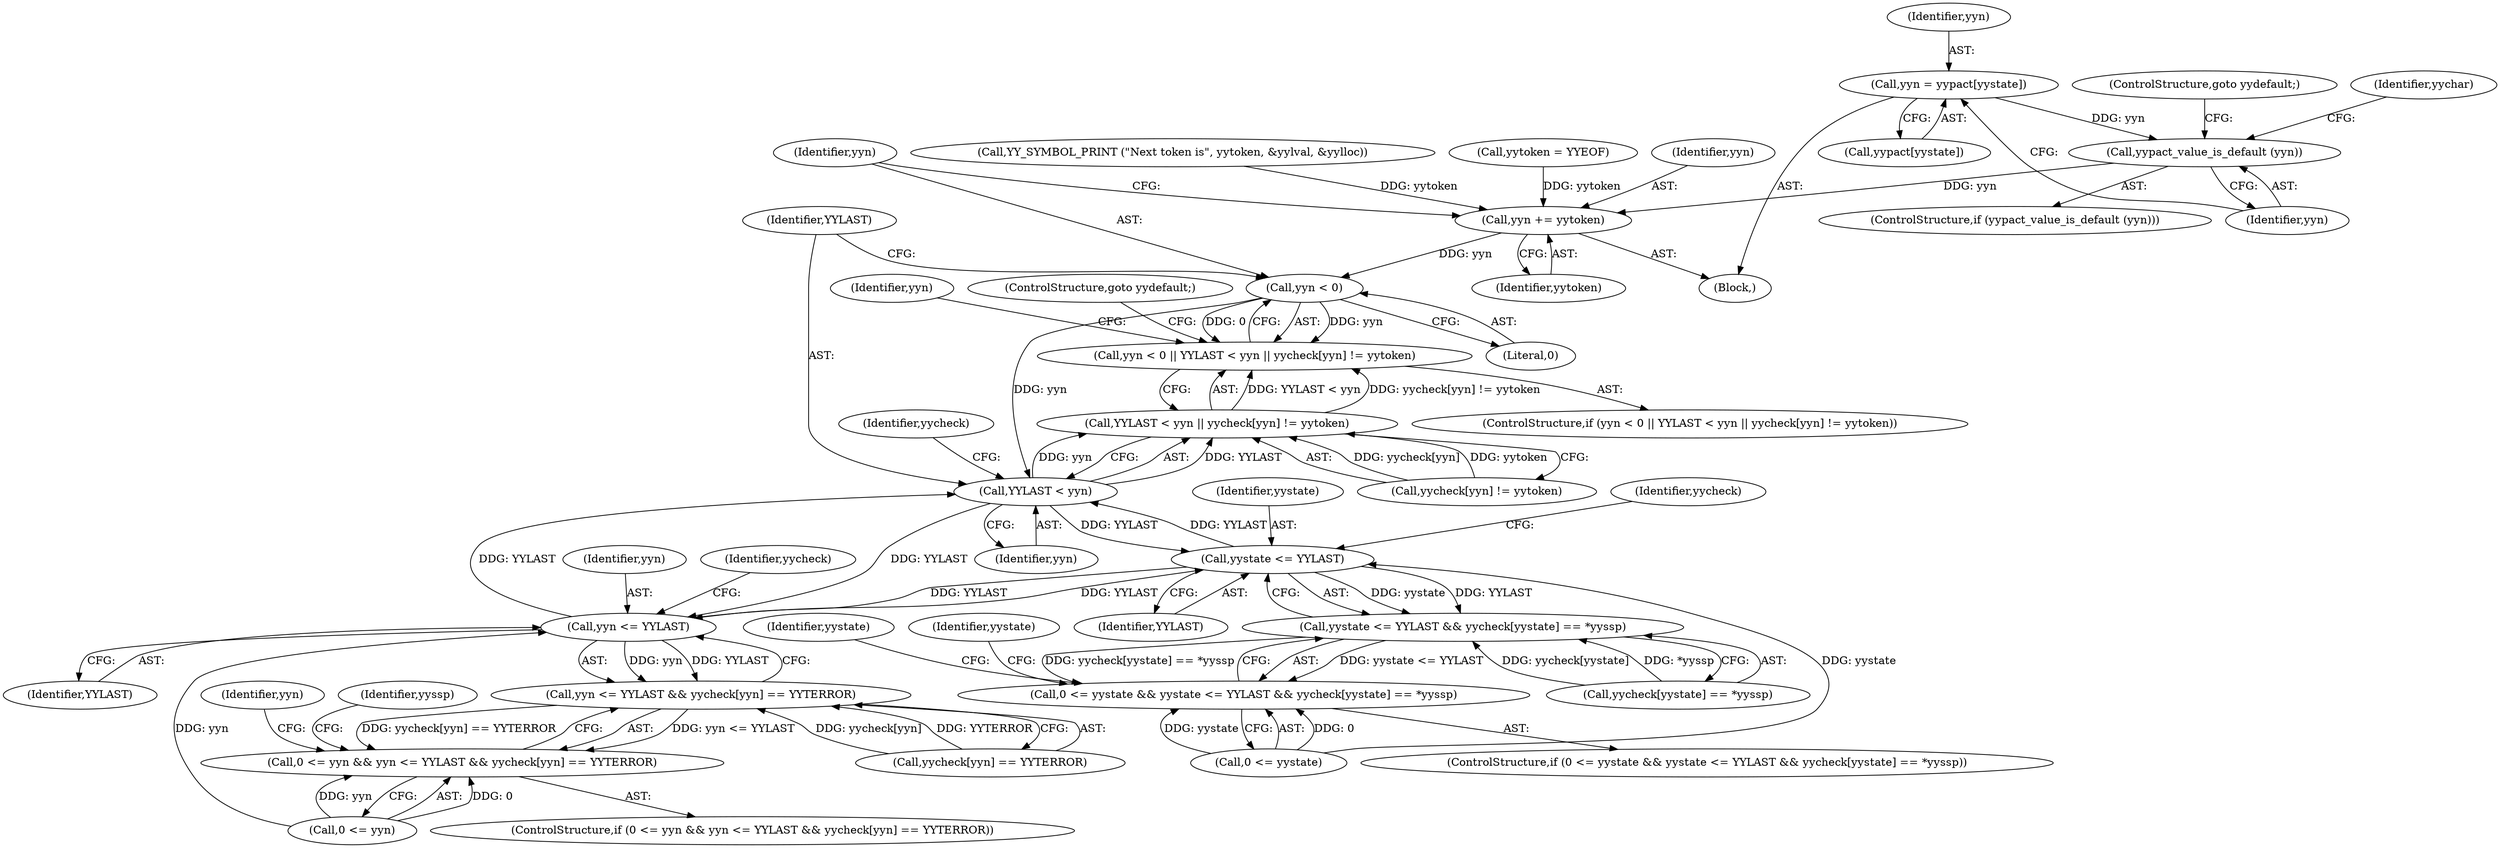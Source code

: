 digraph "0_yara_10e8bd3071677dd1fa76beeef4bc2fc427cea5e7_0@array" {
"1000364" [label="(Call,yyn = yypact[yystate])"];
"1000370" [label="(Call,yypact_value_is_default (yyn))"];
"1000416" [label="(Call,yyn += yytoken)"];
"1000421" [label="(Call,yyn < 0)"];
"1000420" [label="(Call,yyn < 0 || YYLAST < yyn || yycheck[yyn] != yytoken)"];
"1000425" [label="(Call,YYLAST < yyn)"];
"1000424" [label="(Call,YYLAST < yyn || yycheck[yyn] != yytoken)"];
"1001385" [label="(Call,yystate <= YYLAST)"];
"1001384" [label="(Call,yystate <= YYLAST && yycheck[yystate] == *yyssp)"];
"1001380" [label="(Call,0 <= yystate && yystate <= YYLAST && yycheck[yystate] == *yyssp)"];
"1001499" [label="(Call,yyn <= YYLAST)"];
"1001498" [label="(Call,yyn <= YYLAST && yycheck[yyn] == YYTERROR)"];
"1001494" [label="(Call,0 <= yyn && yyn <= YYLAST && yycheck[yyn] == YYTERROR)"];
"1001388" [label="(Call,yycheck[yystate] == *yyssp)"];
"1001495" [label="(Call,0 <= yyn)"];
"1001493" [label="(ControlStructure,if (0 <= yyn && yyn <= YYLAST && yycheck[yyn] == YYTERROR))"];
"1000435" [label="(Identifier,yyn)"];
"1000396" [label="(Call,yytoken = YYEOF)"];
"1000417" [label="(Identifier,yyn)"];
"1000427" [label="(Identifier,yyn)"];
"1000369" [label="(ControlStructure,if (yypact_value_is_default (yyn)))"];
"1000416" [label="(Call,yyn += yytoken)"];
"1000418" [label="(Identifier,yytoken)"];
"1000364" [label="(Call,yyn = yypact[yystate])"];
"1001380" [label="(Call,0 <= yystate && yystate <= YYLAST && yycheck[yystate] == *yyssp)"];
"1001381" [label="(Call,0 <= yystate)"];
"1000423" [label="(Literal,0)"];
"1001494" [label="(Call,0 <= yyn && yyn <= YYLAST && yycheck[yyn] == YYTERROR)"];
"1001401" [label="(Identifier,yystate)"];
"1000424" [label="(Call,YYLAST < yyn || yycheck[yyn] != yytoken)"];
"1000197" [label="(Block,)"];
"1000419" [label="(ControlStructure,if (yyn < 0 || YYLAST < yyn || yycheck[yyn] != yytoken))"];
"1001386" [label="(Identifier,yystate)"];
"1001509" [label="(Identifier,yyn)"];
"1000425" [label="(Call,YYLAST < yyn)"];
"1001385" [label="(Call,yystate <= YYLAST)"];
"1001387" [label="(Identifier,YYLAST)"];
"1001501" [label="(Identifier,YYLAST)"];
"1001379" [label="(ControlStructure,if (0 <= yystate && yystate <= YYLAST && yycheck[yystate] == *yyssp))"];
"1000375" [label="(Identifier,yychar)"];
"1000433" [label="(ControlStructure,goto yydefault;)"];
"1000370" [label="(Call,yypact_value_is_default (yyn))"];
"1001498" [label="(Call,yyn <= YYLAST && yycheck[yyn] == YYTERROR)"];
"1001384" [label="(Call,yystate <= YYLAST && yycheck[yystate] == *yyssp)"];
"1000365" [label="(Identifier,yyn)"];
"1000409" [label="(Call,YY_SYMBOL_PRINT (\"Next token is\", yytoken, &yylval, &yylloc))"];
"1001390" [label="(Identifier,yycheck)"];
"1000371" [label="(Identifier,yyn)"];
"1000420" [label="(Call,yyn < 0 || YYLAST < yyn || yycheck[yyn] != yytoken)"];
"1001395" [label="(Identifier,yystate)"];
"1001502" [label="(Call,yycheck[yyn] == YYTERROR)"];
"1000426" [label="(Identifier,YYLAST)"];
"1000366" [label="(Call,yypact[yystate])"];
"1000422" [label="(Identifier,yyn)"];
"1000372" [label="(ControlStructure,goto yydefault;)"];
"1000421" [label="(Call,yyn < 0)"];
"1001520" [label="(Identifier,yyssp)"];
"1001500" [label="(Identifier,yyn)"];
"1001499" [label="(Call,yyn <= YYLAST)"];
"1000428" [label="(Call,yycheck[yyn] != yytoken)"];
"1000430" [label="(Identifier,yycheck)"];
"1001504" [label="(Identifier,yycheck)"];
"1000364" -> "1000197"  [label="AST: "];
"1000364" -> "1000366"  [label="CFG: "];
"1000365" -> "1000364"  [label="AST: "];
"1000366" -> "1000364"  [label="AST: "];
"1000371" -> "1000364"  [label="CFG: "];
"1000364" -> "1000370"  [label="DDG: yyn"];
"1000370" -> "1000369"  [label="AST: "];
"1000370" -> "1000371"  [label="CFG: "];
"1000371" -> "1000370"  [label="AST: "];
"1000372" -> "1000370"  [label="CFG: "];
"1000375" -> "1000370"  [label="CFG: "];
"1000370" -> "1000416"  [label="DDG: yyn"];
"1000416" -> "1000197"  [label="AST: "];
"1000416" -> "1000418"  [label="CFG: "];
"1000417" -> "1000416"  [label="AST: "];
"1000418" -> "1000416"  [label="AST: "];
"1000422" -> "1000416"  [label="CFG: "];
"1000396" -> "1000416"  [label="DDG: yytoken"];
"1000409" -> "1000416"  [label="DDG: yytoken"];
"1000416" -> "1000421"  [label="DDG: yyn"];
"1000421" -> "1000420"  [label="AST: "];
"1000421" -> "1000423"  [label="CFG: "];
"1000422" -> "1000421"  [label="AST: "];
"1000423" -> "1000421"  [label="AST: "];
"1000426" -> "1000421"  [label="CFG: "];
"1000420" -> "1000421"  [label="CFG: "];
"1000421" -> "1000420"  [label="DDG: yyn"];
"1000421" -> "1000420"  [label="DDG: 0"];
"1000421" -> "1000425"  [label="DDG: yyn"];
"1000420" -> "1000419"  [label="AST: "];
"1000420" -> "1000424"  [label="CFG: "];
"1000424" -> "1000420"  [label="AST: "];
"1000433" -> "1000420"  [label="CFG: "];
"1000435" -> "1000420"  [label="CFG: "];
"1000424" -> "1000420"  [label="DDG: YYLAST < yyn"];
"1000424" -> "1000420"  [label="DDG: yycheck[yyn] != yytoken"];
"1000425" -> "1000424"  [label="AST: "];
"1000425" -> "1000427"  [label="CFG: "];
"1000426" -> "1000425"  [label="AST: "];
"1000427" -> "1000425"  [label="AST: "];
"1000430" -> "1000425"  [label="CFG: "];
"1000424" -> "1000425"  [label="CFG: "];
"1000425" -> "1000424"  [label="DDG: YYLAST"];
"1000425" -> "1000424"  [label="DDG: yyn"];
"1001385" -> "1000425"  [label="DDG: YYLAST"];
"1001499" -> "1000425"  [label="DDG: YYLAST"];
"1000425" -> "1001385"  [label="DDG: YYLAST"];
"1000425" -> "1001499"  [label="DDG: YYLAST"];
"1000424" -> "1000428"  [label="CFG: "];
"1000428" -> "1000424"  [label="AST: "];
"1000428" -> "1000424"  [label="DDG: yycheck[yyn]"];
"1000428" -> "1000424"  [label="DDG: yytoken"];
"1001385" -> "1001384"  [label="AST: "];
"1001385" -> "1001387"  [label="CFG: "];
"1001386" -> "1001385"  [label="AST: "];
"1001387" -> "1001385"  [label="AST: "];
"1001390" -> "1001385"  [label="CFG: "];
"1001384" -> "1001385"  [label="CFG: "];
"1001385" -> "1001384"  [label="DDG: yystate"];
"1001385" -> "1001384"  [label="DDG: YYLAST"];
"1001381" -> "1001385"  [label="DDG: yystate"];
"1001499" -> "1001385"  [label="DDG: YYLAST"];
"1001385" -> "1001499"  [label="DDG: YYLAST"];
"1001384" -> "1001380"  [label="AST: "];
"1001384" -> "1001388"  [label="CFG: "];
"1001388" -> "1001384"  [label="AST: "];
"1001380" -> "1001384"  [label="CFG: "];
"1001384" -> "1001380"  [label="DDG: yystate <= YYLAST"];
"1001384" -> "1001380"  [label="DDG: yycheck[yystate] == *yyssp"];
"1001388" -> "1001384"  [label="DDG: yycheck[yystate]"];
"1001388" -> "1001384"  [label="DDG: *yyssp"];
"1001380" -> "1001379"  [label="AST: "];
"1001380" -> "1001381"  [label="CFG: "];
"1001381" -> "1001380"  [label="AST: "];
"1001395" -> "1001380"  [label="CFG: "];
"1001401" -> "1001380"  [label="CFG: "];
"1001381" -> "1001380"  [label="DDG: 0"];
"1001381" -> "1001380"  [label="DDG: yystate"];
"1001499" -> "1001498"  [label="AST: "];
"1001499" -> "1001501"  [label="CFG: "];
"1001500" -> "1001499"  [label="AST: "];
"1001501" -> "1001499"  [label="AST: "];
"1001504" -> "1001499"  [label="CFG: "];
"1001498" -> "1001499"  [label="CFG: "];
"1001499" -> "1001498"  [label="DDG: yyn"];
"1001499" -> "1001498"  [label="DDG: YYLAST"];
"1001495" -> "1001499"  [label="DDG: yyn"];
"1001498" -> "1001494"  [label="AST: "];
"1001498" -> "1001502"  [label="CFG: "];
"1001502" -> "1001498"  [label="AST: "];
"1001494" -> "1001498"  [label="CFG: "];
"1001498" -> "1001494"  [label="DDG: yyn <= YYLAST"];
"1001498" -> "1001494"  [label="DDG: yycheck[yyn] == YYTERROR"];
"1001502" -> "1001498"  [label="DDG: yycheck[yyn]"];
"1001502" -> "1001498"  [label="DDG: YYTERROR"];
"1001494" -> "1001493"  [label="AST: "];
"1001494" -> "1001495"  [label="CFG: "];
"1001495" -> "1001494"  [label="AST: "];
"1001509" -> "1001494"  [label="CFG: "];
"1001520" -> "1001494"  [label="CFG: "];
"1001495" -> "1001494"  [label="DDG: 0"];
"1001495" -> "1001494"  [label="DDG: yyn"];
}
